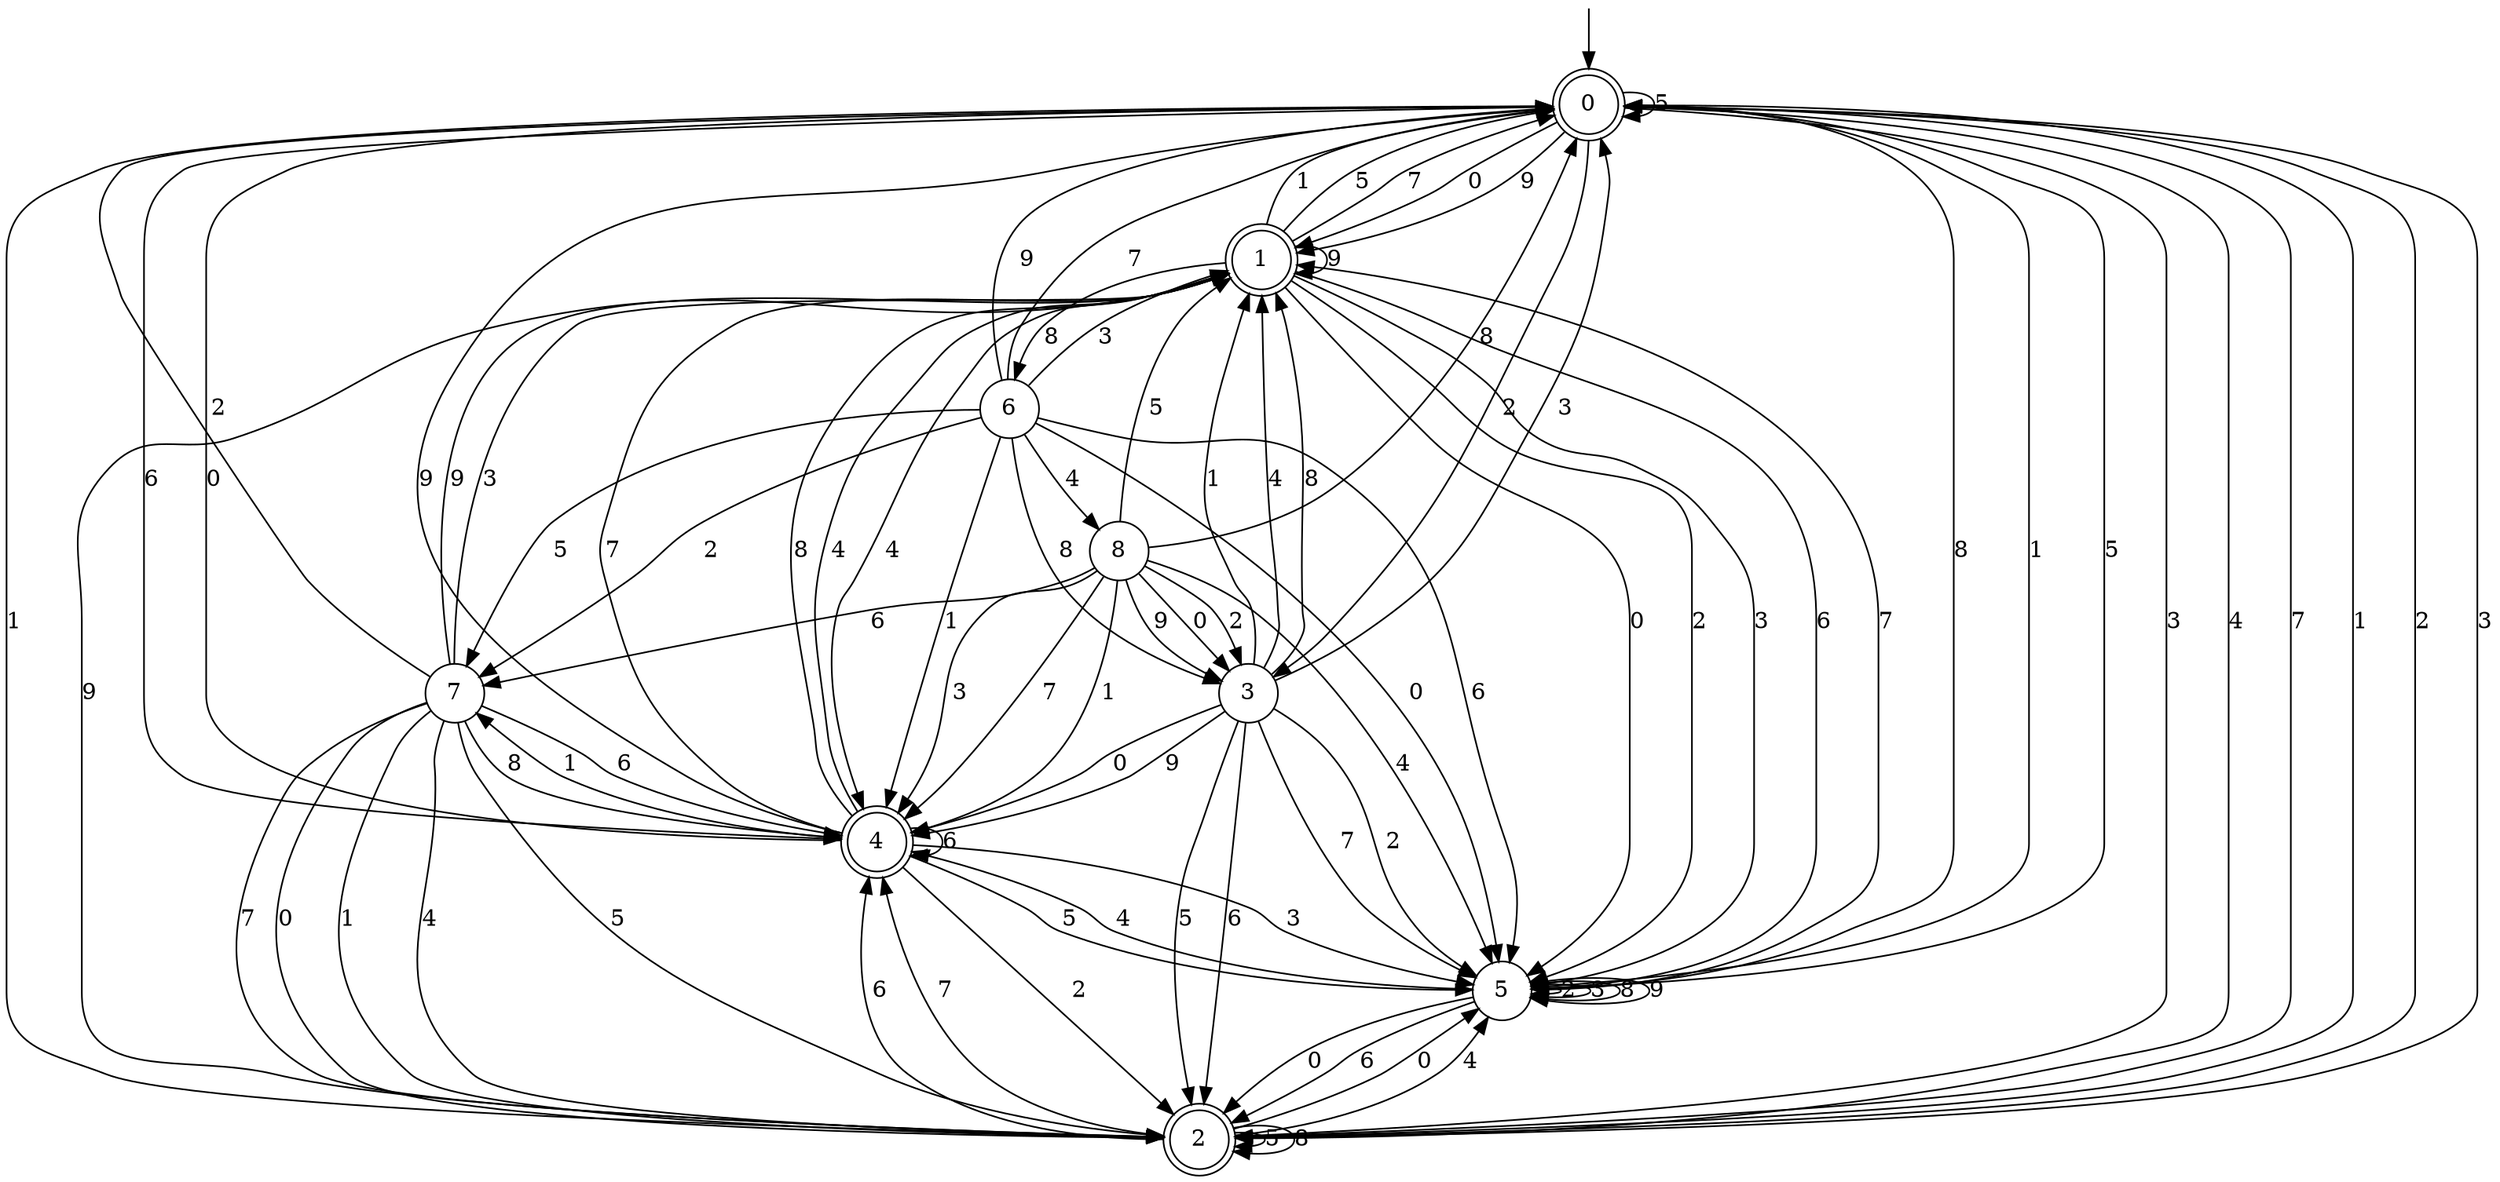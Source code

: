 digraph g {

	s0 [shape="doublecircle" label="0"];
	s1 [shape="doublecircle" label="1"];
	s2 [shape="doublecircle" label="2"];
	s3 [shape="circle" label="3"];
	s4 [shape="doublecircle" label="4"];
	s5 [shape="circle" label="5"];
	s6 [shape="circle" label="6"];
	s7 [shape="circle" label="7"];
	s8 [shape="circle" label="8"];
	s0 -> s1 [label="0"];
	s0 -> s2 [label="1"];
	s0 -> s3 [label="2"];
	s0 -> s2 [label="3"];
	s0 -> s2 [label="4"];
	s0 -> s0 [label="5"];
	s0 -> s4 [label="6"];
	s0 -> s2 [label="7"];
	s0 -> s5 [label="8"];
	s0 -> s1 [label="9"];
	s1 -> s5 [label="0"];
	s1 -> s0 [label="1"];
	s1 -> s5 [label="2"];
	s1 -> s5 [label="3"];
	s1 -> s4 [label="4"];
	s1 -> s0 [label="5"];
	s1 -> s5 [label="6"];
	s1 -> s0 [label="7"];
	s1 -> s6 [label="8"];
	s1 -> s1 [label="9"];
	s2 -> s5 [label="0"];
	s2 -> s0 [label="1"];
	s2 -> s0 [label="2"];
	s2 -> s0 [label="3"];
	s2 -> s5 [label="4"];
	s2 -> s2 [label="5"];
	s2 -> s4 [label="6"];
	s2 -> s4 [label="7"];
	s2 -> s2 [label="8"];
	s2 -> s1 [label="9"];
	s3 -> s4 [label="0"];
	s3 -> s1 [label="1"];
	s3 -> s5 [label="2"];
	s3 -> s0 [label="3"];
	s3 -> s1 [label="4"];
	s3 -> s2 [label="5"];
	s3 -> s2 [label="6"];
	s3 -> s5 [label="7"];
	s3 -> s1 [label="8"];
	s3 -> s4 [label="9"];
	s4 -> s0 [label="0"];
	s4 -> s7 [label="1"];
	s4 -> s2 [label="2"];
	s4 -> s5 [label="3"];
	s4 -> s1 [label="4"];
	s4 -> s5 [label="5"];
	s4 -> s4 [label="6"];
	s4 -> s1 [label="7"];
	s4 -> s1 [label="8"];
	s4 -> s0 [label="9"];
	s5 -> s2 [label="0"];
	s5 -> s0 [label="1"];
	s5 -> s5 [label="2"];
	s5 -> s5 [label="3"];
	s5 -> s4 [label="4"];
	s5 -> s0 [label="5"];
	s5 -> s2 [label="6"];
	s5 -> s1 [label="7"];
	s5 -> s5 [label="8"];
	s5 -> s5 [label="9"];
	s6 -> s5 [label="0"];
	s6 -> s4 [label="1"];
	s6 -> s7 [label="2"];
	s6 -> s1 [label="3"];
	s6 -> s8 [label="4"];
	s6 -> s7 [label="5"];
	s6 -> s5 [label="6"];
	s6 -> s0 [label="7"];
	s6 -> s3 [label="8"];
	s6 -> s0 [label="9"];
	s7 -> s2 [label="0"];
	s7 -> s2 [label="1"];
	s7 -> s0 [label="2"];
	s7 -> s1 [label="3"];
	s7 -> s2 [label="4"];
	s7 -> s2 [label="5"];
	s7 -> s4 [label="6"];
	s7 -> s2 [label="7"];
	s7 -> s4 [label="8"];
	s7 -> s1 [label="9"];
	s8 -> s3 [label="0"];
	s8 -> s4 [label="1"];
	s8 -> s3 [label="2"];
	s8 -> s4 [label="3"];
	s8 -> s5 [label="4"];
	s8 -> s1 [label="5"];
	s8 -> s7 [label="6"];
	s8 -> s4 [label="7"];
	s8 -> s0 [label="8"];
	s8 -> s3 [label="9"];

__start0 [label="" shape="none" width="0" height="0"];
__start0 -> s0;

}
